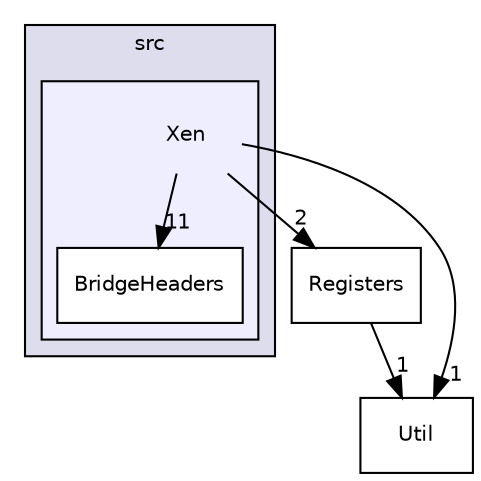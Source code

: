 digraph "src/Xen" {
  compound=true
  node [ fontsize="10", fontname="Helvetica"];
  edge [ labelfontsize="10", labelfontname="Helvetica"];
  subgraph clusterdir_68267d1309a1af8e8297ef4c3efbcdba {
    graph [ bgcolor="#ddddee", pencolor="black", label="src" fontname="Helvetica", fontsize="10", URL="dir_68267d1309a1af8e8297ef4c3efbcdba.html"]
  subgraph clusterdir_7eb35329246a1427d89c28c0ea67fbbe {
    graph [ bgcolor="#eeeeff", pencolor="black", label="" URL="dir_7eb35329246a1427d89c28c0ea67fbbe.html"];
    dir_7eb35329246a1427d89c28c0ea67fbbe [shape=plaintext label="Xen"];
    dir_746fb8c6234d2aa4c7e427aa2028cc56 [shape=box label="BridgeHeaders" color="black" fillcolor="white" style="filled" URL="dir_746fb8c6234d2aa4c7e427aa2028cc56.html"];
  }
  }
  dir_e6c50e55c79f32e7b43fb12a00c71e3e [shape=box label="Registers" URL="dir_e6c50e55c79f32e7b43fb12a00c71e3e.html"];
  dir_3e37c3eecdc42aac03248fab5c81cb58 [shape=box label="Util" URL="dir_3e37c3eecdc42aac03248fab5c81cb58.html"];
  dir_7eb35329246a1427d89c28c0ea67fbbe->dir_746fb8c6234d2aa4c7e427aa2028cc56 [headlabel="11", labeldistance=1.5 headhref="dir_000011_000012.html"];
  dir_7eb35329246a1427d89c28c0ea67fbbe->dir_e6c50e55c79f32e7b43fb12a00c71e3e [headlabel="2", labeldistance=1.5 headhref="dir_000011_000003.html"];
  dir_7eb35329246a1427d89c28c0ea67fbbe->dir_3e37c3eecdc42aac03248fab5c81cb58 [headlabel="1", labeldistance=1.5 headhref="dir_000011_000010.html"];
  dir_e6c50e55c79f32e7b43fb12a00c71e3e->dir_3e37c3eecdc42aac03248fab5c81cb58 [headlabel="1", labeldistance=1.5 headhref="dir_000003_000010.html"];
}
